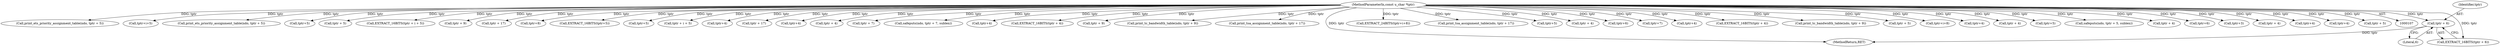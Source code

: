 digraph "0_tcpdump_34cec721d39c76be1e0a600829a7b17bdfb832b6@pointer" {
"1000810" [label="(Call,tptr + 6)"];
"1000109" [label="(MethodParameterIn,const u_char *tptr)"];
"1000434" [label="(Call,print_ets_priority_assignment_table(ndo, tptr + 5))"];
"1000579" [label="(Call,tptr+i+5)"];
"1000812" [label="(Literal,6)"];
"1000810" [label="(Call,tptr + 6)"];
"1000809" [label="(Call,EXTRACT_16BITS(tptr + 6))"];
"1000401" [label="(Call,print_ets_priority_assignment_table(ndo, tptr + 5))"];
"1000664" [label="(Call,tptr+5)"];
"1000275" [label="(Call,tptr + 5)"];
"1000603" [label="(Call,EXTRACT_16BITS(tptr + i + 5))"];
"1000109" [label="(MethodParameterIn,const u_char *tptr)"];
"1000441" [label="(Call,tptr + 9)"];
"1000446" [label="(Call,tptr + 17)"];
"1000747" [label="(Call,tptr+8)"];
"1000179" [label="(Call,EXTRACT_16BITS(tptr+5))"];
"1000328" [label="(Call,tptr+5)"];
"1000604" [label="(Call,tptr + i + 5)"];
"1000461" [label="(Call,tptr+4)"];
"1000413" [label="(Call,tptr + 17)"];
"1000630" [label="(Call,tptr+4)"];
"1000192" [label="(Call,tptr + 4)"];
"1000241" [label="(Call,tptr + 7)"];
"1000239" [label="(Call,safeputs(ndo, tptr + 7, sublen))"];
"1000257" [label="(Call,tptr+4)"];
"1000209" [label="(Call,EXTRACT_16BITS(tptr + 4))"];
"1000408" [label="(Call,tptr + 9)"];
"1000406" [label="(Call,print_tc_bandwidth_table(ndo, tptr + 9))"];
"1000411" [label="(Call,print_tsa_assignment_table(ndo, tptr + 17))"];
"1000838" [label="(Call,EXTRACT_24BITS(tptr+i+8))"];
"1000444" [label="(Call,print_tsa_assignment_table(ndo, tptr + 17))"];
"1000180" [label="(Call,tptr+5)"];
"1000161" [label="(Call,tptr + 4)"];
"1000694" [label="(Call,tptr+6)"];
"1000712" [label="(Call,tptr+7)"];
"1000374" [label="(Call,tptr+4)"];
"1000160" [label="(Call,EXTRACT_16BITS(tptr + 4))"];
"1000439" [label="(Call,print_tc_bandwidth_table(ndo, tptr + 9))"];
"1000436" [label="(Call,tptr + 5)"];
"1000839" [label="(Call,tptr+i+8)"];
"1000291" [label="(Call,tptr+4)"];
"1000540" [label="(Call,tptr + 4)"];
"1000495" [label="(Call,tptr+5)"];
"1000273" [label="(Call,safeputs(ndo, tptr + 5, sublen))"];
"1000431" [label="(Call,tptr + 4)"];
"1000869" [label="(MethodReturn,RET)"];
"1000223" [label="(Call,tptr+6)"];
"1000130" [label="(Call,tptr+3)"];
"1000210" [label="(Call,tptr + 4)"];
"1000780" [label="(Call,tptr+4)"];
"1000811" [label="(Identifier,tptr)"];
"1000188" [label="(Call,tptr+4)"];
"1000403" [label="(Call,tptr + 5)"];
"1000810" -> "1000809"  [label="AST: "];
"1000810" -> "1000812"  [label="CFG: "];
"1000811" -> "1000810"  [label="AST: "];
"1000812" -> "1000810"  [label="AST: "];
"1000809" -> "1000810"  [label="CFG: "];
"1000810" -> "1000869"  [label="DDG: tptr"];
"1000109" -> "1000810"  [label="DDG: tptr"];
"1000109" -> "1000107"  [label="AST: "];
"1000109" -> "1000869"  [label="DDG: tptr"];
"1000109" -> "1000130"  [label="DDG: tptr"];
"1000109" -> "1000160"  [label="DDG: tptr"];
"1000109" -> "1000161"  [label="DDG: tptr"];
"1000109" -> "1000179"  [label="DDG: tptr"];
"1000109" -> "1000180"  [label="DDG: tptr"];
"1000109" -> "1000188"  [label="DDG: tptr"];
"1000109" -> "1000192"  [label="DDG: tptr"];
"1000109" -> "1000209"  [label="DDG: tptr"];
"1000109" -> "1000210"  [label="DDG: tptr"];
"1000109" -> "1000223"  [label="DDG: tptr"];
"1000109" -> "1000239"  [label="DDG: tptr"];
"1000109" -> "1000241"  [label="DDG: tptr"];
"1000109" -> "1000257"  [label="DDG: tptr"];
"1000109" -> "1000273"  [label="DDG: tptr"];
"1000109" -> "1000275"  [label="DDG: tptr"];
"1000109" -> "1000291"  [label="DDG: tptr"];
"1000109" -> "1000328"  [label="DDG: tptr"];
"1000109" -> "1000374"  [label="DDG: tptr"];
"1000109" -> "1000401"  [label="DDG: tptr"];
"1000109" -> "1000403"  [label="DDG: tptr"];
"1000109" -> "1000406"  [label="DDG: tptr"];
"1000109" -> "1000408"  [label="DDG: tptr"];
"1000109" -> "1000411"  [label="DDG: tptr"];
"1000109" -> "1000413"  [label="DDG: tptr"];
"1000109" -> "1000431"  [label="DDG: tptr"];
"1000109" -> "1000434"  [label="DDG: tptr"];
"1000109" -> "1000436"  [label="DDG: tptr"];
"1000109" -> "1000439"  [label="DDG: tptr"];
"1000109" -> "1000441"  [label="DDG: tptr"];
"1000109" -> "1000444"  [label="DDG: tptr"];
"1000109" -> "1000446"  [label="DDG: tptr"];
"1000109" -> "1000461"  [label="DDG: tptr"];
"1000109" -> "1000495"  [label="DDG: tptr"];
"1000109" -> "1000540"  [label="DDG: tptr"];
"1000109" -> "1000579"  [label="DDG: tptr"];
"1000109" -> "1000603"  [label="DDG: tptr"];
"1000109" -> "1000604"  [label="DDG: tptr"];
"1000109" -> "1000630"  [label="DDG: tptr"];
"1000109" -> "1000664"  [label="DDG: tptr"];
"1000109" -> "1000694"  [label="DDG: tptr"];
"1000109" -> "1000712"  [label="DDG: tptr"];
"1000109" -> "1000747"  [label="DDG: tptr"];
"1000109" -> "1000780"  [label="DDG: tptr"];
"1000109" -> "1000809"  [label="DDG: tptr"];
"1000109" -> "1000838"  [label="DDG: tptr"];
"1000109" -> "1000839"  [label="DDG: tptr"];
}

